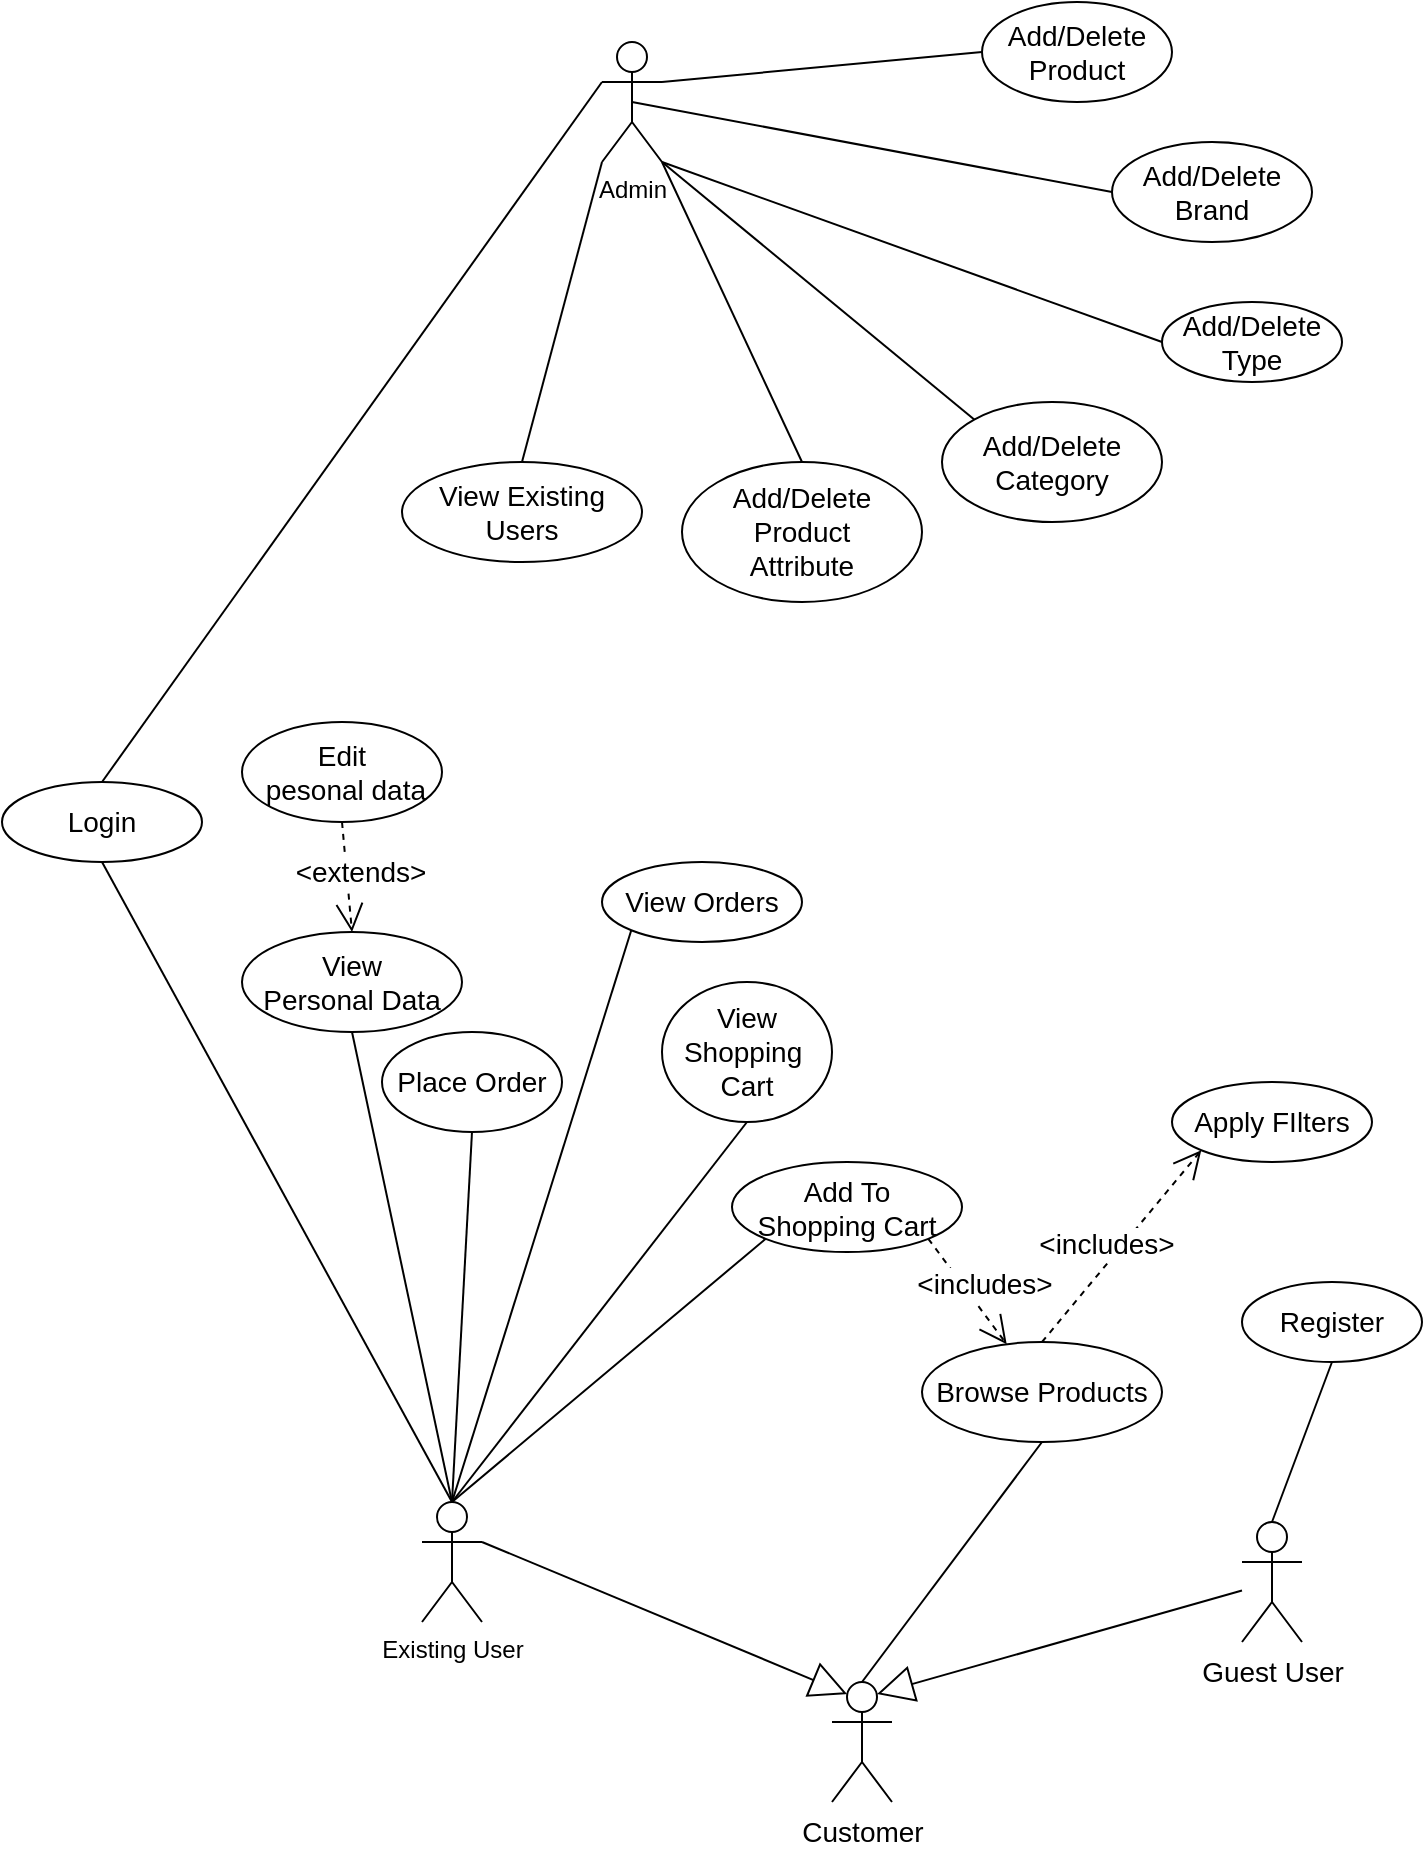 <mxfile version="20.8.16" type="device"><diagram name="Page-1" id="NyE9kDQV2upqEJ7us5eI"><mxGraphModel dx="1276" dy="614" grid="1" gridSize="10" guides="1" tooltips="1" connect="1" arrows="1" fold="1" page="1" pageScale="1" pageWidth="850" pageHeight="1100" math="0" shadow="0"><root><mxCell id="0"/><mxCell id="1" parent="0"/><mxCell id="W94CLhfn8R39FI1Z-DHx-1" value="Admin" style="shape=umlActor;verticalLabelPosition=bottom;verticalAlign=top;html=1;outlineConnect=0;" parent="1" vertex="1"><mxGeometry x="310" y="180" width="30" height="60" as="geometry"/></mxCell><mxCell id="W94CLhfn8R39FI1Z-DHx-4" value="Existing User" style="shape=umlActor;verticalLabelPosition=bottom;verticalAlign=top;html=1;outlineConnect=0;" parent="1" vertex="1"><mxGeometry x="220" y="910" width="30" height="60" as="geometry"/></mxCell><mxCell id="W94CLhfn8R39FI1Z-DHx-5" value="&lt;font style=&quot;font-size: 14px;&quot;&gt;Login&lt;/font&gt;" style="ellipse;whiteSpace=wrap;html=1;" parent="1" vertex="1"><mxGeometry x="10" y="550" width="100" height="40" as="geometry"/></mxCell><mxCell id="W94CLhfn8R39FI1Z-DHx-7" value="" style="endArrow=none;html=1;rounded=0;exitX=0.5;exitY=0;exitDx=0;exitDy=0;exitPerimeter=0;entryX=0.5;entryY=1;entryDx=0;entryDy=0;" parent="1" source="W94CLhfn8R39FI1Z-DHx-4" target="W94CLhfn8R39FI1Z-DHx-5" edge="1"><mxGeometry width="50" height="50" relative="1" as="geometry"><mxPoint x="120" y="620" as="sourcePoint"/><mxPoint x="170" y="570" as="targetPoint"/></mxGeometry></mxCell><mxCell id="W94CLhfn8R39FI1Z-DHx-8" value="" style="endArrow=none;html=1;rounded=0;exitX=0.5;exitY=0;exitDx=0;exitDy=0;entryX=0;entryY=0.333;entryDx=0;entryDy=0;entryPerimeter=0;" parent="1" source="W94CLhfn8R39FI1Z-DHx-5" target="W94CLhfn8R39FI1Z-DHx-1" edge="1"><mxGeometry width="50" height="50" relative="1" as="geometry"><mxPoint x="130" y="280" as="sourcePoint"/><mxPoint x="180" y="230" as="targetPoint"/></mxGeometry></mxCell><mxCell id="W94CLhfn8R39FI1Z-DHx-9" value="&lt;font style=&quot;font-size: 14px;&quot;&gt;Register&lt;/font&gt;" style="ellipse;whiteSpace=wrap;html=1;" parent="1" vertex="1"><mxGeometry x="630" y="800" width="90" height="40" as="geometry"/></mxCell><mxCell id="W94CLhfn8R39FI1Z-DHx-10" value="" style="endArrow=none;html=1;rounded=0;exitX=0.5;exitY=0;exitDx=0;exitDy=0;exitPerimeter=0;entryX=0.5;entryY=1;entryDx=0;entryDy=0;" parent="1" source="W94CLhfn8R39FI1Z-DHx-50" target="W94CLhfn8R39FI1Z-DHx-9" edge="1"><mxGeometry width="50" height="50" relative="1" as="geometry"><mxPoint x="110" y="910" as="sourcePoint"/><mxPoint x="160" y="860" as="targetPoint"/></mxGeometry></mxCell><mxCell id="W94CLhfn8R39FI1Z-DHx-11" value="&lt;font style=&quot;font-size: 14px;&quot;&gt;View &lt;br&gt;Personal Data&lt;/font&gt;" style="ellipse;whiteSpace=wrap;html=1;" parent="1" vertex="1"><mxGeometry x="130" y="625" width="110" height="50" as="geometry"/></mxCell><mxCell id="W94CLhfn8R39FI1Z-DHx-12" value="" style="endArrow=none;html=1;rounded=0;exitX=0.5;exitY=0;exitDx=0;exitDy=0;exitPerimeter=0;entryX=0.5;entryY=1;entryDx=0;entryDy=0;" parent="1" source="W94CLhfn8R39FI1Z-DHx-4" target="W94CLhfn8R39FI1Z-DHx-11" edge="1"><mxGeometry width="50" height="50" relative="1" as="geometry"><mxPoint x="460" y="870" as="sourcePoint"/><mxPoint x="510" y="820" as="targetPoint"/></mxGeometry></mxCell><mxCell id="W94CLhfn8R39FI1Z-DHx-16" value="&lt;font style=&quot;font-size: 14px;&quot;&gt;Edit&lt;br&gt;&amp;nbsp;pesonal data&lt;/font&gt;" style="ellipse;whiteSpace=wrap;html=1;" parent="1" vertex="1"><mxGeometry x="130" y="520" width="100" height="50" as="geometry"/></mxCell><mxCell id="W94CLhfn8R39FI1Z-DHx-19" value="&amp;lt;extends&amp;gt;" style="endArrow=open;endSize=12;dashed=1;html=1;rounded=0;fontSize=14;exitX=0.5;exitY=1;exitDx=0;exitDy=0;entryX=0.5;entryY=0;entryDx=0;entryDy=0;" parent="1" source="W94CLhfn8R39FI1Z-DHx-16" target="W94CLhfn8R39FI1Z-DHx-11" edge="1"><mxGeometry x="-0.065" y="7" width="160" relative="1" as="geometry"><mxPoint x="290" y="600" as="sourcePoint"/><mxPoint x="220" y="620" as="targetPoint"/><mxPoint as="offset"/></mxGeometry></mxCell><mxCell id="W94CLhfn8R39FI1Z-DHx-20" value="View&lt;br&gt;Shopping&amp;nbsp;&lt;br&gt;Cart" style="ellipse;whiteSpace=wrap;html=1;fontSize=14;" parent="1" vertex="1"><mxGeometry x="340" y="650" width="85" height="70" as="geometry"/></mxCell><mxCell id="W94CLhfn8R39FI1Z-DHx-21" value="" style="endArrow=none;html=1;rounded=0;fontSize=14;exitX=0.5;exitY=0;exitDx=0;exitDy=0;exitPerimeter=0;entryX=0.5;entryY=1;entryDx=0;entryDy=0;" parent="1" source="W94CLhfn8R39FI1Z-DHx-4" target="W94CLhfn8R39FI1Z-DHx-20" edge="1"><mxGeometry width="50" height="50" relative="1" as="geometry"><mxPoint x="430" y="820" as="sourcePoint"/><mxPoint x="480" y="770" as="targetPoint"/></mxGeometry></mxCell><mxCell id="W94CLhfn8R39FI1Z-DHx-22" value="Apply FIlters" style="ellipse;whiteSpace=wrap;html=1;fontSize=14;" parent="1" vertex="1"><mxGeometry x="595" y="700" width="100" height="40" as="geometry"/></mxCell><mxCell id="W94CLhfn8R39FI1Z-DHx-24" value="Browse Products" style="ellipse;whiteSpace=wrap;html=1;fontSize=14;" parent="1" vertex="1"><mxGeometry x="470" y="830" width="120" height="50" as="geometry"/></mxCell><mxCell id="W94CLhfn8R39FI1Z-DHx-45" value="&amp;lt;includes&amp;gt;" style="endArrow=open;endSize=12;dashed=1;html=1;rounded=0;fontSize=14;exitX=0.5;exitY=0;exitDx=0;exitDy=0;entryX=0;entryY=1;entryDx=0;entryDy=0;" parent="1" source="W94CLhfn8R39FI1Z-DHx-24" target="W94CLhfn8R39FI1Z-DHx-22" edge="1"><mxGeometry x="-0.061" y="7" width="160" relative="1" as="geometry"><mxPoint x="510" y="640" as="sourcePoint"/><mxPoint x="550" y="700" as="targetPoint"/><mxPoint as="offset"/></mxGeometry></mxCell><mxCell id="W94CLhfn8R39FI1Z-DHx-47" value="Add/Delete Product" style="ellipse;whiteSpace=wrap;html=1;fontSize=14;" parent="1" vertex="1"><mxGeometry x="500" y="160" width="95" height="50" as="geometry"/></mxCell><mxCell id="W94CLhfn8R39FI1Z-DHx-48" value="" style="endArrow=none;html=1;rounded=0;fontSize=14;entryX=1;entryY=0.333;entryDx=0;entryDy=0;entryPerimeter=0;exitX=0;exitY=0.5;exitDx=0;exitDy=0;" parent="1" source="W94CLhfn8R39FI1Z-DHx-47" target="W94CLhfn8R39FI1Z-DHx-1" edge="1"><mxGeometry width="50" height="50" relative="1" as="geometry"><mxPoint x="350" y="410" as="sourcePoint"/><mxPoint x="400" y="360" as="targetPoint"/></mxGeometry></mxCell><mxCell id="W94CLhfn8R39FI1Z-DHx-49" value="Customer" style="shape=umlActor;verticalLabelPosition=bottom;verticalAlign=top;html=1;outlineConnect=0;fontSize=14;" parent="1" vertex="1"><mxGeometry x="425" y="1000" width="30" height="60" as="geometry"/></mxCell><mxCell id="W94CLhfn8R39FI1Z-DHx-50" value="Guest User" style="shape=umlActor;verticalLabelPosition=bottom;verticalAlign=top;html=1;outlineConnect=0;fontSize=14;" parent="1" vertex="1"><mxGeometry x="630" y="920" width="30" height="60" as="geometry"/></mxCell><mxCell id="W94CLhfn8R39FI1Z-DHx-57" value="Add To &lt;br&gt;Shopping Cart" style="ellipse;whiteSpace=wrap;html=1;fontSize=14;" parent="1" vertex="1"><mxGeometry x="375" y="740" width="115" height="45" as="geometry"/></mxCell><mxCell id="W94CLhfn8R39FI1Z-DHx-59" value="Place Order" style="ellipse;whiteSpace=wrap;html=1;fontSize=14;" parent="1" vertex="1"><mxGeometry x="200" y="675" width="90" height="50" as="geometry"/></mxCell><mxCell id="W94CLhfn8R39FI1Z-DHx-61" value="" style="endArrow=none;html=1;rounded=0;fontSize=14;exitX=0.5;exitY=0;exitDx=0;exitDy=0;exitPerimeter=0;entryX=0.5;entryY=1;entryDx=0;entryDy=0;" parent="1" source="W94CLhfn8R39FI1Z-DHx-4" target="W94CLhfn8R39FI1Z-DHx-59" edge="1"><mxGeometry width="50" height="50" relative="1" as="geometry"><mxPoint x="260" y="770" as="sourcePoint"/><mxPoint x="310" y="720" as="targetPoint"/></mxGeometry></mxCell><mxCell id="W94CLhfn8R39FI1Z-DHx-62" value="View Orders" style="ellipse;whiteSpace=wrap;html=1;fontSize=14;" parent="1" vertex="1"><mxGeometry x="310" y="590" width="100" height="40" as="geometry"/></mxCell><mxCell id="W94CLhfn8R39FI1Z-DHx-63" value="" style="endArrow=none;html=1;rounded=0;fontSize=14;exitX=0.5;exitY=0;exitDx=0;exitDy=0;exitPerimeter=0;entryX=0;entryY=1;entryDx=0;entryDy=0;" parent="1" source="W94CLhfn8R39FI1Z-DHx-4" target="W94CLhfn8R39FI1Z-DHx-62" edge="1"><mxGeometry width="50" height="50" relative="1" as="geometry"><mxPoint x="270" y="630" as="sourcePoint"/><mxPoint x="320" y="580" as="targetPoint"/></mxGeometry></mxCell><mxCell id="W94CLhfn8R39FI1Z-DHx-64" value="Add/Delete Brand" style="ellipse;whiteSpace=wrap;html=1;fontSize=14;" parent="1" vertex="1"><mxGeometry x="565" y="230" width="100" height="50" as="geometry"/></mxCell><mxCell id="W94CLhfn8R39FI1Z-DHx-65" value="" style="endArrow=none;html=1;rounded=0;fontSize=14;exitX=0;exitY=0.5;exitDx=0;exitDy=0;entryX=0.5;entryY=0.5;entryDx=0;entryDy=0;entryPerimeter=0;" parent="1" source="W94CLhfn8R39FI1Z-DHx-64" target="W94CLhfn8R39FI1Z-DHx-1" edge="1"><mxGeometry width="50" height="50" relative="1" as="geometry"><mxPoint x="505" y="100" as="sourcePoint"/><mxPoint x="555" y="50" as="targetPoint"/></mxGeometry></mxCell><mxCell id="W94CLhfn8R39FI1Z-DHx-66" value="Add/Delete Type" style="ellipse;whiteSpace=wrap;html=1;fontSize=14;" parent="1" vertex="1"><mxGeometry x="590" y="310" width="90" height="40" as="geometry"/></mxCell><mxCell id="W94CLhfn8R39FI1Z-DHx-67" value="" style="endArrow=none;html=1;rounded=0;fontSize=14;exitX=0;exitY=0.5;exitDx=0;exitDy=0;entryX=1;entryY=1;entryDx=0;entryDy=0;entryPerimeter=0;" parent="1" source="W94CLhfn8R39FI1Z-DHx-66" target="W94CLhfn8R39FI1Z-DHx-1" edge="1"><mxGeometry width="50" height="50" relative="1" as="geometry"><mxPoint x="510" y="200" as="sourcePoint"/><mxPoint x="560" y="150" as="targetPoint"/></mxGeometry></mxCell><mxCell id="W94CLhfn8R39FI1Z-DHx-68" value="Add/Delete&lt;br&gt;Category" style="ellipse;whiteSpace=wrap;html=1;fontSize=14;" parent="1" vertex="1"><mxGeometry x="480" y="360" width="110" height="60" as="geometry"/></mxCell><mxCell id="W94CLhfn8R39FI1Z-DHx-69" value="Add/Delete&lt;br&gt;Product&lt;br&gt;Attribute" style="ellipse;whiteSpace=wrap;html=1;fontSize=14;" parent="1" vertex="1"><mxGeometry x="350" y="390" width="120" height="70" as="geometry"/></mxCell><mxCell id="W94CLhfn8R39FI1Z-DHx-70" value="" style="endArrow=none;html=1;rounded=0;fontSize=14;exitX=0.5;exitY=0;exitDx=0;exitDy=0;entryX=1;entryY=1;entryDx=0;entryDy=0;entryPerimeter=0;" parent="1" source="W94CLhfn8R39FI1Z-DHx-69" target="W94CLhfn8R39FI1Z-DHx-1" edge="1"><mxGeometry width="50" height="50" relative="1" as="geometry"><mxPoint x="380" y="190" as="sourcePoint"/><mxPoint x="430" y="140" as="targetPoint"/></mxGeometry></mxCell><mxCell id="W94CLhfn8R39FI1Z-DHx-71" value="" style="endArrow=none;html=1;rounded=0;fontSize=14;exitX=0;exitY=0;exitDx=0;exitDy=0;entryX=1;entryY=1;entryDx=0;entryDy=0;entryPerimeter=0;" parent="1" source="W94CLhfn8R39FI1Z-DHx-68" target="W94CLhfn8R39FI1Z-DHx-1" edge="1"><mxGeometry width="50" height="50" relative="1" as="geometry"><mxPoint x="500" y="400" as="sourcePoint"/><mxPoint x="430" y="70" as="targetPoint"/></mxGeometry></mxCell><mxCell id="W94CLhfn8R39FI1Z-DHx-72" value="View Existing&lt;br&gt;Users" style="ellipse;whiteSpace=wrap;html=1;fontSize=14;" parent="1" vertex="1"><mxGeometry x="210" y="390" width="120" height="50" as="geometry"/></mxCell><mxCell id="W94CLhfn8R39FI1Z-DHx-73" value="" style="endArrow=none;html=1;rounded=0;fontSize=14;exitX=0.5;exitY=0;exitDx=0;exitDy=0;entryX=0;entryY=1;entryDx=0;entryDy=0;entryPerimeter=0;" parent="1" source="W94CLhfn8R39FI1Z-DHx-72" target="W94CLhfn8R39FI1Z-DHx-1" edge="1"><mxGeometry width="50" height="50" relative="1" as="geometry"><mxPoint x="400" y="210" as="sourcePoint"/><mxPoint x="450" y="160" as="targetPoint"/></mxGeometry></mxCell><mxCell id="CZQuNQ1l6jyktRhEyYrh-3" value="" style="endArrow=none;html=1;rounded=0;exitX=0.5;exitY=0;exitDx=0;exitDy=0;exitPerimeter=0;entryX=0;entryY=1;entryDx=0;entryDy=0;" parent="1" source="W94CLhfn8R39FI1Z-DHx-4" target="W94CLhfn8R39FI1Z-DHx-57" edge="1"><mxGeometry width="50" height="50" relative="1" as="geometry"><mxPoint x="320" y="880" as="sourcePoint"/><mxPoint x="370" y="830" as="targetPoint"/></mxGeometry></mxCell><mxCell id="8MGexBtSSdeSrTCfwlOQ-1" value="" style="endArrow=block;endSize=16;endFill=0;html=1;rounded=0;entryX=0.75;entryY=0.1;entryDx=0;entryDy=0;entryPerimeter=0;" edge="1" parent="1" source="W94CLhfn8R39FI1Z-DHx-50" target="W94CLhfn8R39FI1Z-DHx-49"><mxGeometry x="-0.115" y="3" width="160" relative="1" as="geometry"><mxPoint x="130" y="1030" as="sourcePoint"/><mxPoint x="290" y="1030" as="targetPoint"/><mxPoint as="offset"/></mxGeometry></mxCell><mxCell id="8MGexBtSSdeSrTCfwlOQ-2" value="" style="endArrow=block;endSize=16;endFill=0;html=1;rounded=0;entryX=0.25;entryY=0.1;entryDx=0;entryDy=0;entryPerimeter=0;exitX=1;exitY=0.333;exitDx=0;exitDy=0;exitPerimeter=0;" edge="1" parent="1" source="W94CLhfn8R39FI1Z-DHx-4" target="W94CLhfn8R39FI1Z-DHx-49"><mxGeometry x="-0.115" y="3" width="160" relative="1" as="geometry"><mxPoint x="442.5" y="910.003" as="sourcePoint"/><mxPoint x="260" y="961.75" as="targetPoint"/><mxPoint as="offset"/></mxGeometry></mxCell><mxCell id="8MGexBtSSdeSrTCfwlOQ-3" value="" style="endArrow=none;html=1;rounded=0;exitX=0.5;exitY=0;exitDx=0;exitDy=0;exitPerimeter=0;entryX=0.5;entryY=1;entryDx=0;entryDy=0;" edge="1" parent="1" source="W94CLhfn8R39FI1Z-DHx-49" target="W94CLhfn8R39FI1Z-DHx-24"><mxGeometry width="50" height="50" relative="1" as="geometry"><mxPoint x="335.22" y="941.7" as="sourcePoint"/><mxPoint x="484.783" y="830.0" as="targetPoint"/></mxGeometry></mxCell><mxCell id="8MGexBtSSdeSrTCfwlOQ-4" value="&amp;lt;includes&amp;gt;" style="endArrow=open;endSize=12;dashed=1;html=1;rounded=0;fontSize=14;exitX=1;exitY=1;exitDx=0;exitDy=0;" edge="1" parent="1" source="W94CLhfn8R39FI1Z-DHx-57" target="W94CLhfn8R39FI1Z-DHx-24"><mxGeometry x="0.013" y="8" width="160" relative="1" as="geometry"><mxPoint x="540" y="840" as="sourcePoint"/><mxPoint x="585.355" y="669.142" as="targetPoint"/><mxPoint x="1" as="offset"/></mxGeometry></mxCell></root></mxGraphModel></diagram></mxfile>